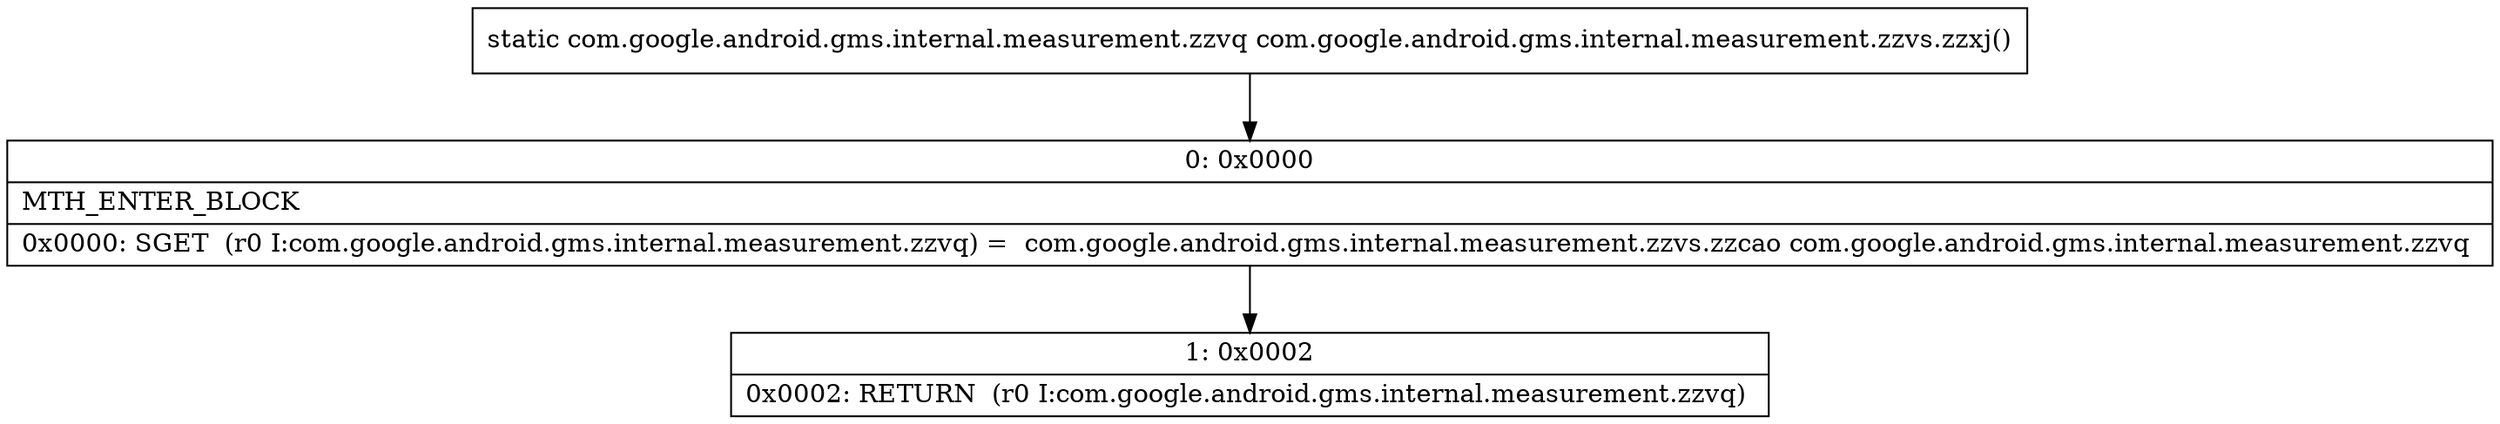 digraph "CFG forcom.google.android.gms.internal.measurement.zzvs.zzxj()Lcom\/google\/android\/gms\/internal\/measurement\/zzvq;" {
Node_0 [shape=record,label="{0\:\ 0x0000|MTH_ENTER_BLOCK\l|0x0000: SGET  (r0 I:com.google.android.gms.internal.measurement.zzvq) =  com.google.android.gms.internal.measurement.zzvs.zzcao com.google.android.gms.internal.measurement.zzvq \l}"];
Node_1 [shape=record,label="{1\:\ 0x0002|0x0002: RETURN  (r0 I:com.google.android.gms.internal.measurement.zzvq) \l}"];
MethodNode[shape=record,label="{static com.google.android.gms.internal.measurement.zzvq com.google.android.gms.internal.measurement.zzvs.zzxj() }"];
MethodNode -> Node_0;
Node_0 -> Node_1;
}

